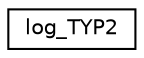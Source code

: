 digraph "Graphical Class Hierarchy"
{
 // INTERACTIVE_SVG=YES
  edge [fontname="Helvetica",fontsize="10",labelfontname="Helvetica",labelfontsize="10"];
  node [fontname="Helvetica",fontsize="10",shape=record];
  rankdir="LR";
  Node1 [label="log_TYP2",height=0.2,width=0.4,color="black", fillcolor="white", style="filled",URL="$structlog__TYP2.html"];
}
